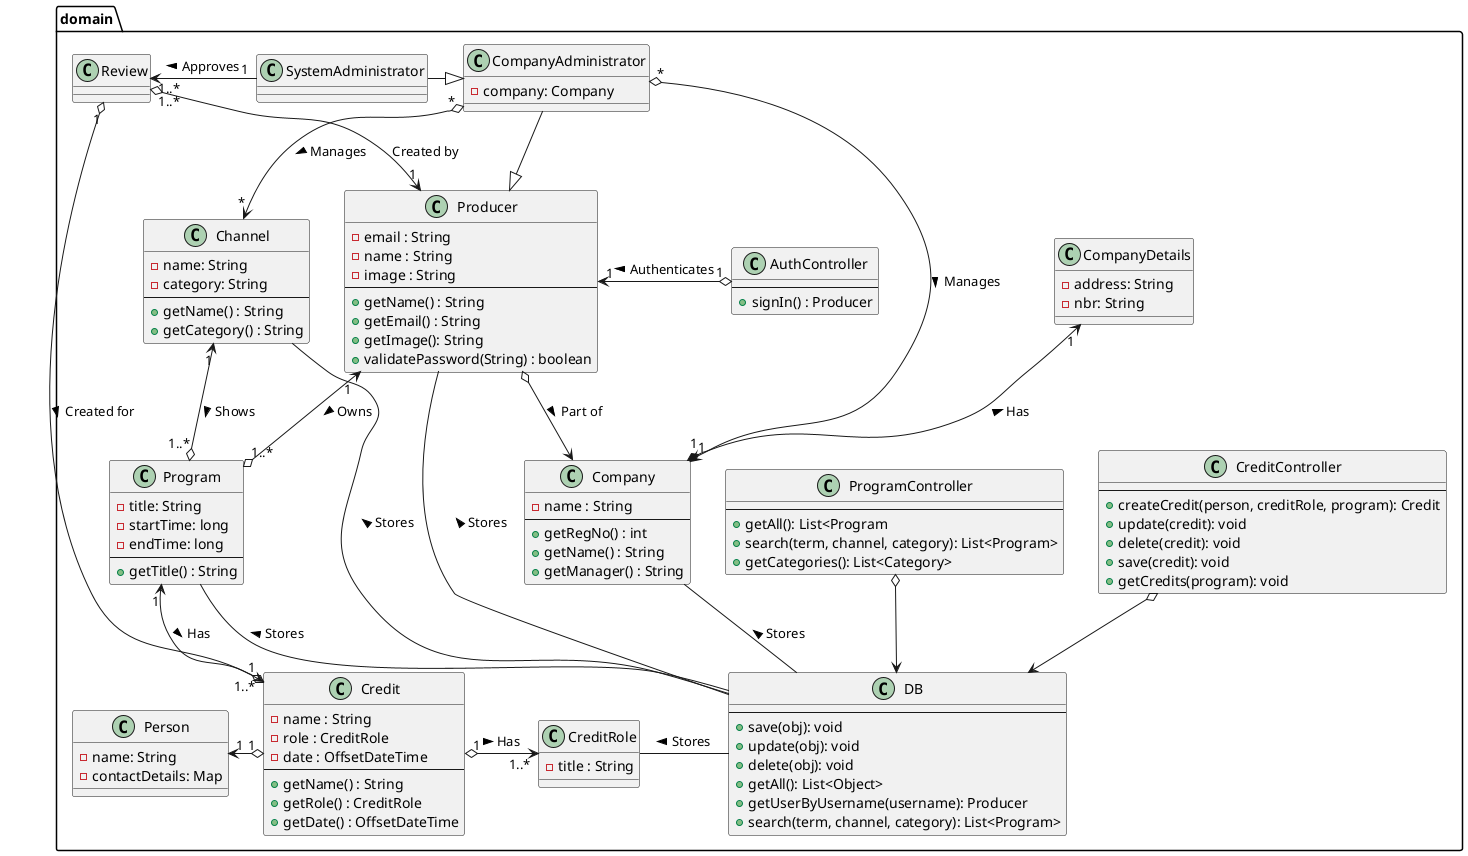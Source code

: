 @startuml
'https://plantuml.com/class-diagram

package "domain" {
    'Personer her
    class Producer {
        - email : String
        - name : String
        - image : String
        --
        + getName() : String
        + getEmail() : String
        + getImage(): String
        + validatePassword(String) : boolean
    }

    class DB {
        --
        + save(obj): void
        + update(obj): void
        + delete(obj): void
        + getAll(): List<Object>
        + getUserByUsername(username): Producer
        + search(term, channel, category): List<Program>
    }

    class CreditController {
        --
        + createCredit(person, creditRole, program): Credit
        + update(credit): void
        + delete(credit): void
        + save(credit): void
        + getCredits(program): void
    }

    class ProgramController {
        --
        + getAll(): List<Program
        + search(term, channel, category): List<Program>
        + getCategories(): List<Category>
    }

    class CompanyAdministrator {
        - company: Company
    }

    class SystemAdministrator {
    }

    'Naeste
    class Company {
        - name : String
        --
        + getRegNo() : int
        + getName() : String
        + getManager() : String
    }

    class Channel {
        - name: String
        - category: String
        --
        + getName() : String
        + getCategory() : String
    }

    class Program {
        - title: String
        -startTime: long
        -endTime: long
        --
        + getTitle() : String
    }

    class CreditRole {
        - title : String
    }

    class Review {
    }

    class Credit {
        - name : String
        - role : CreditRole
        - date : OffsetDateTime
        --
        + getName() : String
        + getRole() : CreditRole
        + getDate() : OffsetDateTime
    }

    'Controller
    class AuthController {
        --
        + signIn() : Producer
    }

    class Person {
        -name: String
        -contactDetails: Map
    }

    class CompanyDetails {
        - address: String
        - nbr: String
    }
}

SystemAdministrator "1" -l-> "1..*" Review : "Approves >"
Review "1..*" o--> "1" Producer : "Created by"
Review "1" o--> "1" Credit : "Created for >"
SystemAdministrator -|> CompanyAdministrator

CompanyAdministrator -|> Producer
CompanyAdministrator "*" o--> "1" Company : "Manages >"
CompanyAdministrator "*" o--> "*" Channel : "Manages >"

Producer "1" <--o "1..*" Program : "Owns >"
Producer "1" <-o "1" AuthController : "Authenticates <"
Producer o--> Company : "Part of >"

CompanyDetails "1" <--* "1" Company : Has <

Channel "1" <--o "1..*" Program : "Shows >"

Credit "1" o-> "1..*" CreditRole : "Has >"

Program "1" <--o "1..*" Credit : "Has >"

Person "1" <-o "1" Credit

Program -- DB : Stores <
Company -- DB : Stores <
Producer - DB : Stores <
Channel -- DB : Stores <
CreditRole - DB : Stores <

CreditController o--> DB
ProgramController o--> DB

@enduml
